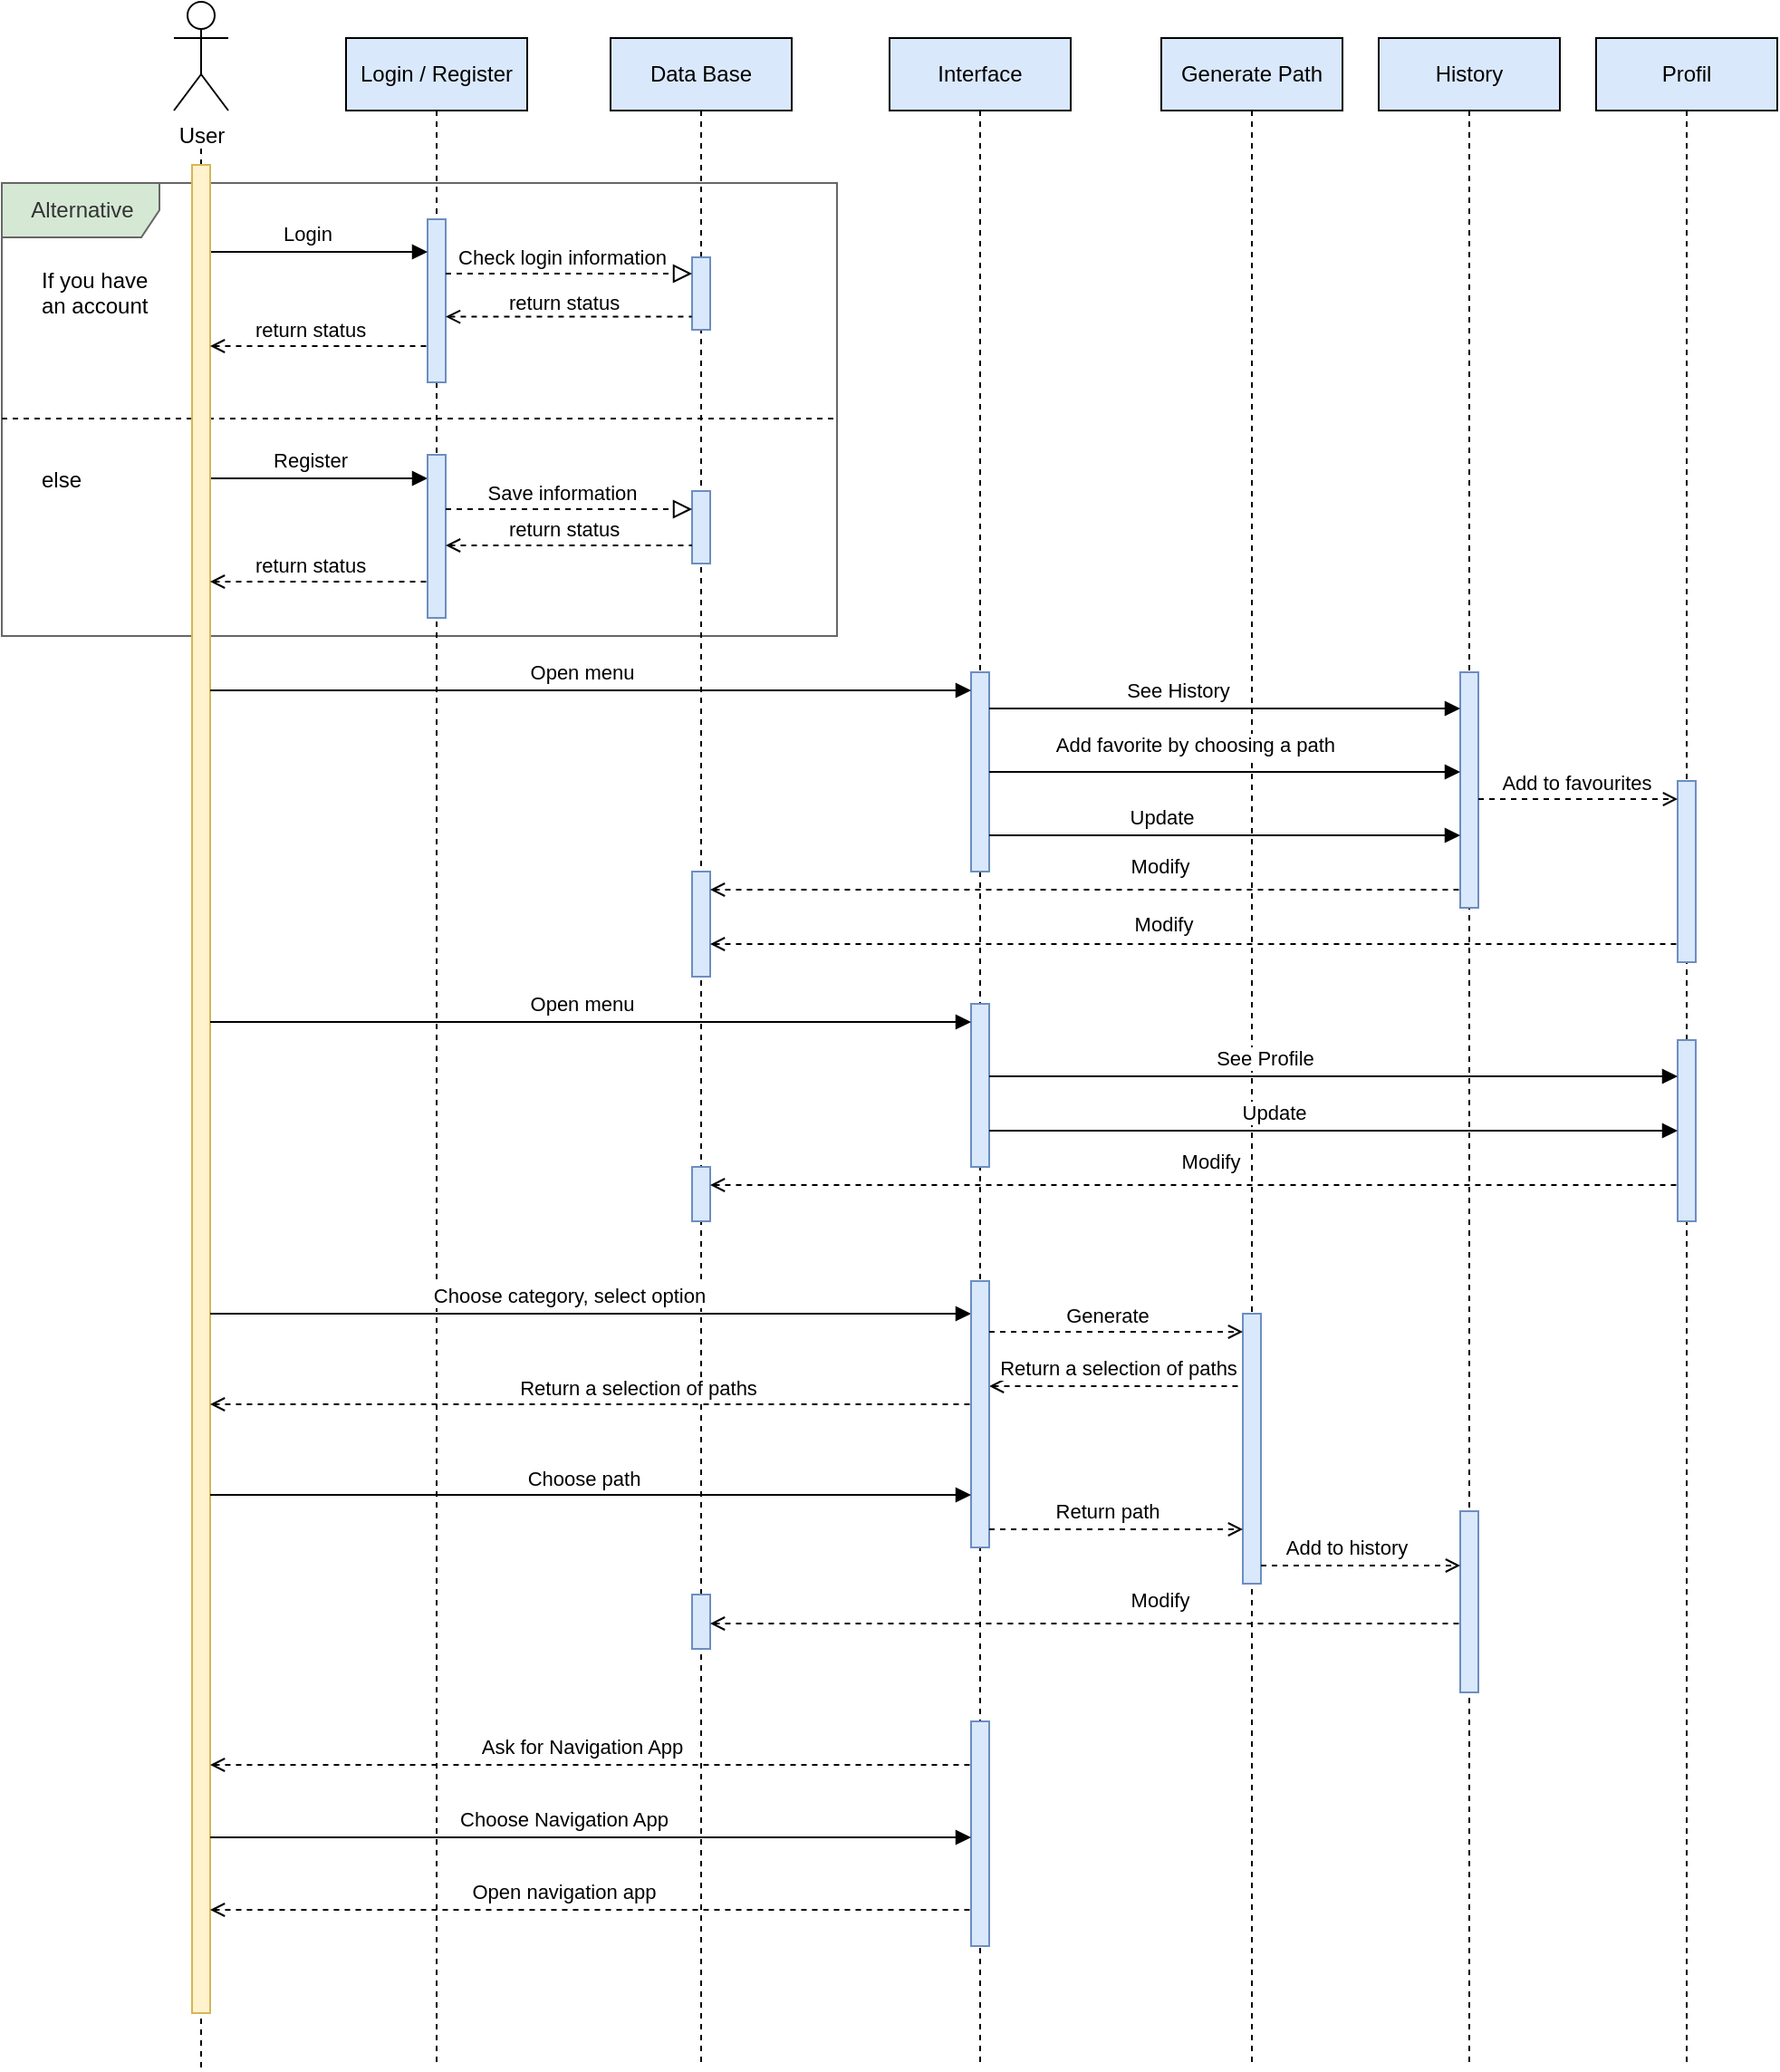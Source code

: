 <mxfile version="20.6.0" type="github">
  <diagram id="KPAEnPyNMdsMgGjbT3I9" name="Page-1">
    <mxGraphModel dx="1103" dy="587" grid="0" gridSize="10" guides="1" tooltips="1" connect="1" arrows="1" fold="1" page="1" pageScale="1" pageWidth="827" pageHeight="1169" math="0" shadow="0">
      <root>
        <mxCell id="0" />
        <mxCell id="1" parent="0" />
        <mxCell id="8Yq0o8m1YfdsQqYRWVNm-22" value="Alternative" style="shape=umlFrame;tabWidth=110;tabHeight=30;tabPosition=left;html=1;boundedLbl=1;labelInHeader=1;width=87;height=30;fillColor=#D5E8D4;fontColor=#333333;strokeColor=#666666;sketch=0;" vertex="1" parent="1">
          <mxGeometry x="10" y="120" width="461" height="250" as="geometry" />
        </mxCell>
        <mxCell id="8Yq0o8m1YfdsQqYRWVNm-23" value="If you have &#xa;an account" style="text" vertex="1" parent="8Yq0o8m1YfdsQqYRWVNm-22">
          <mxGeometry width="100" height="20" relative="1" as="geometry">
            <mxPoint x="20" y="40" as="offset" />
          </mxGeometry>
        </mxCell>
        <mxCell id="8Yq0o8m1YfdsQqYRWVNm-24" value="else" style="line;strokeWidth=1;dashed=1;labelPosition=center;verticalLabelPosition=bottom;align=left;verticalAlign=top;spacingLeft=20;spacingTop=15;" vertex="1" parent="8Yq0o8m1YfdsQqYRWVNm-22">
          <mxGeometry y="125" width="461.0" height="10" as="geometry" />
        </mxCell>
        <mxCell id="8Yq0o8m1YfdsQqYRWVNm-33" value="²²²²²" style="html=1;verticalAlign=bottom;labelBackgroundColor=none;endArrow=block;endFill=1;rounded=0;startSize=6;endSize=6;sourcePerimeterSpacing=0;targetPerimeterSpacing=0;" edge="1" parent="8Yq0o8m1YfdsQqYRWVNm-22" source="8Yq0o8m1YfdsQqYRWVNm-44">
          <mxGeometry width="160" relative="1" as="geometry">
            <mxPoint x="110" y="163" as="sourcePoint" />
            <mxPoint x="235" y="163" as="targetPoint" />
            <Array as="points">
              <mxPoint x="160" y="163" />
              <mxPoint x="190" y="163" />
            </Array>
          </mxGeometry>
        </mxCell>
        <mxCell id="8Yq0o8m1YfdsQqYRWVNm-34" value="Register" style="edgeLabel;html=1;align=center;verticalAlign=middle;resizable=0;points=[];" vertex="1" connectable="0" parent="8Yq0o8m1YfdsQqYRWVNm-33">
          <mxGeometry x="0.015" relative="1" as="geometry">
            <mxPoint x="-6" y="-10" as="offset" />
          </mxGeometry>
        </mxCell>
        <mxCell id="8Yq0o8m1YfdsQqYRWVNm-1" value="User" style="shape=umlActor;verticalLabelPosition=bottom;verticalAlign=top;html=1;" vertex="1" parent="1">
          <mxGeometry x="105" y="20" width="30" height="60" as="geometry" />
        </mxCell>
        <mxCell id="8Yq0o8m1YfdsQqYRWVNm-8" value="Profil" style="shape=umlLifeline;perimeter=lifelinePerimeter;whiteSpace=wrap;html=1;container=1;collapsible=0;recursiveResize=0;outlineConnect=0;fillColor=#DAE8FC;" vertex="1" parent="1">
          <mxGeometry x="890" y="40" width="100" height="1120" as="geometry" />
        </mxCell>
        <mxCell id="8Yq0o8m1YfdsQqYRWVNm-89" value="" style="html=1;points=[];perimeter=orthogonalPerimeter;fillColor=#dae8fc;strokeColor=#6c8ebf;" vertex="1" parent="8Yq0o8m1YfdsQqYRWVNm-8">
          <mxGeometry x="45" y="553" width="10" height="100" as="geometry" />
        </mxCell>
        <mxCell id="8Yq0o8m1YfdsQqYRWVNm-134" value="" style="html=1;points=[];perimeter=orthogonalPerimeter;fillColor=#dae8fc;strokeColor=#6c8ebf;" vertex="1" parent="8Yq0o8m1YfdsQqYRWVNm-8">
          <mxGeometry x="45" y="410" width="10" height="100" as="geometry" />
        </mxCell>
        <mxCell id="8Yq0o8m1YfdsQqYRWVNm-10" value="Data Base" style="shape=umlLifeline;perimeter=lifelinePerimeter;whiteSpace=wrap;html=1;container=1;collapsible=0;recursiveResize=0;outlineConnect=0;fillColor=#DAE8FC;" vertex="1" parent="1">
          <mxGeometry x="346" y="40" width="100" height="1120" as="geometry" />
        </mxCell>
        <mxCell id="8Yq0o8m1YfdsQqYRWVNm-11" value="" style="html=1;points=[];perimeter=orthogonalPerimeter;fillColor=#dae8fc;strokeColor=#6c8ebf;" vertex="1" parent="8Yq0o8m1YfdsQqYRWVNm-10">
          <mxGeometry x="45" y="121" width="10" height="40" as="geometry" />
        </mxCell>
        <mxCell id="8Yq0o8m1YfdsQqYRWVNm-40" value="" style="html=1;points=[];perimeter=orthogonalPerimeter;fillColor=#dae8fc;strokeColor=#6c8ebf;" vertex="1" parent="8Yq0o8m1YfdsQqYRWVNm-10">
          <mxGeometry x="45" y="250" width="10" height="40" as="geometry" />
        </mxCell>
        <mxCell id="8Yq0o8m1YfdsQqYRWVNm-104" value="" style="html=1;points=[];perimeter=orthogonalPerimeter;fillColor=#dae8fc;strokeColor=#6c8ebf;" vertex="1" parent="8Yq0o8m1YfdsQqYRWVNm-10">
          <mxGeometry x="45" y="460" width="10" height="58" as="geometry" />
        </mxCell>
        <mxCell id="8Yq0o8m1YfdsQqYRWVNm-111" value="" style="html=1;points=[];perimeter=orthogonalPerimeter;fillColor=#dae8fc;strokeColor=#6c8ebf;" vertex="1" parent="8Yq0o8m1YfdsQqYRWVNm-10">
          <mxGeometry x="45" y="623" width="10" height="30" as="geometry" />
        </mxCell>
        <mxCell id="8Yq0o8m1YfdsQqYRWVNm-128" value="" style="html=1;points=[];perimeter=orthogonalPerimeter;fillColor=#dae8fc;strokeColor=#6c8ebf;" vertex="1" parent="8Yq0o8m1YfdsQqYRWVNm-10">
          <mxGeometry x="45" y="859" width="10" height="30" as="geometry" />
        </mxCell>
        <mxCell id="8Yq0o8m1YfdsQqYRWVNm-14" value="" style="endArrow=none;dashed=1;html=1;rounded=0;targetPerimeterSpacing=0;endSize=6;startSize=6;startArrow=none;" edge="1" parent="1" source="8Yq0o8m1YfdsQqYRWVNm-44">
          <mxGeometry width="50" height="50" relative="1" as="geometry">
            <mxPoint x="120" y="720" as="sourcePoint" />
            <mxPoint x="120" y="100" as="targetPoint" />
          </mxGeometry>
        </mxCell>
        <mxCell id="8Yq0o8m1YfdsQqYRWVNm-15" value="Login / Register" style="shape=umlLifeline;perimeter=lifelinePerimeter;whiteSpace=wrap;html=1;container=1;collapsible=0;recursiveResize=0;outlineConnect=0;fillColor=#DAE8FC;strokeColor=#000000;" vertex="1" parent="1">
          <mxGeometry x="200" y="40" width="100" height="1120" as="geometry" />
        </mxCell>
        <mxCell id="8Yq0o8m1YfdsQqYRWVNm-19" value="" style="html=1;points=[];perimeter=orthogonalPerimeter;fillColor=#DAE8FC;strokeColor=#6c8ebf;" vertex="1" parent="8Yq0o8m1YfdsQqYRWVNm-15">
          <mxGeometry x="45" y="100" width="10" height="90" as="geometry" />
        </mxCell>
        <mxCell id="8Yq0o8m1YfdsQqYRWVNm-39" value="" style="html=1;points=[];perimeter=orthogonalPerimeter;fillColor=#DAE8FC;strokeColor=#6c8ebf;" vertex="1" parent="8Yq0o8m1YfdsQqYRWVNm-15">
          <mxGeometry x="45" y="230" width="10" height="90" as="geometry" />
        </mxCell>
        <mxCell id="8Yq0o8m1YfdsQqYRWVNm-17" value="Generate Path" style="shape=umlLifeline;perimeter=lifelinePerimeter;whiteSpace=wrap;html=1;container=1;collapsible=0;recursiveResize=0;outlineConnect=0;fillColor=#DAE8FC;" vertex="1" parent="1">
          <mxGeometry x="650" y="40" width="100" height="1120" as="geometry" />
        </mxCell>
        <mxCell id="8Yq0o8m1YfdsQqYRWVNm-18" value="" style="html=1;points=[];perimeter=orthogonalPerimeter;fillColor=#dae8fc;strokeColor=#6c8ebf;" vertex="1" parent="8Yq0o8m1YfdsQqYRWVNm-17">
          <mxGeometry x="45" y="704" width="10" height="149" as="geometry" />
        </mxCell>
        <mxCell id="8Yq0o8m1YfdsQqYRWVNm-20" value="²²²²²" style="html=1;verticalAlign=bottom;labelBackgroundColor=none;endArrow=block;endFill=1;rounded=0;startSize=6;endSize=6;sourcePerimeterSpacing=0;targetPerimeterSpacing=0;" edge="1" parent="1" source="8Yq0o8m1YfdsQqYRWVNm-44" target="8Yq0o8m1YfdsQqYRWVNm-19">
          <mxGeometry width="160" relative="1" as="geometry">
            <mxPoint x="120" y="158" as="sourcePoint" />
            <mxPoint x="249.5" y="158" as="targetPoint" />
            <Array as="points">
              <mxPoint x="170" y="158" />
            </Array>
          </mxGeometry>
        </mxCell>
        <mxCell id="8Yq0o8m1YfdsQqYRWVNm-21" value="Login&amp;nbsp;" style="edgeLabel;html=1;align=center;verticalAlign=middle;resizable=0;points=[];" vertex="1" connectable="0" parent="8Yq0o8m1YfdsQqYRWVNm-20">
          <mxGeometry x="0.015" relative="1" as="geometry">
            <mxPoint x="-6" y="-10" as="offset" />
          </mxGeometry>
        </mxCell>
        <mxCell id="8Yq0o8m1YfdsQqYRWVNm-25" value="" style="endArrow=block;startArrow=none;endFill=0;startFill=0;endSize=8;html=1;verticalAlign=bottom;dashed=1;labelBackgroundColor=none;rounded=0;sourcePerimeterSpacing=0;targetPerimeterSpacing=0;" edge="1" parent="1" source="8Yq0o8m1YfdsQqYRWVNm-19" target="8Yq0o8m1YfdsQqYRWVNm-11">
          <mxGeometry width="160" relative="1" as="geometry">
            <mxPoint x="255" y="173" as="sourcePoint" />
            <mxPoint x="391" y="173" as="targetPoint" />
            <Array as="points">
              <mxPoint x="290" y="170" />
            </Array>
          </mxGeometry>
        </mxCell>
        <mxCell id="8Yq0o8m1YfdsQqYRWVNm-26" value="Check login information" style="edgeLabel;html=1;align=center;verticalAlign=middle;resizable=0;points=[];" vertex="1" connectable="0" parent="8Yq0o8m1YfdsQqYRWVNm-25">
          <mxGeometry x="0.165" y="-2" relative="1" as="geometry">
            <mxPoint x="-15" y="-11" as="offset" />
          </mxGeometry>
        </mxCell>
        <mxCell id="8Yq0o8m1YfdsQqYRWVNm-27" value="" style="endArrow=none;startArrow=open;endFill=0;startFill=0;endSize=8;html=1;verticalAlign=bottom;dashed=1;labelBackgroundColor=none;rounded=0;sourcePerimeterSpacing=0;targetPerimeterSpacing=0;entryX=-0.014;entryY=0.695;entryDx=0;entryDy=0;entryPerimeter=0;" edge="1" parent="1">
          <mxGeometry width="160" relative="1" as="geometry">
            <mxPoint x="255" y="193.8" as="sourcePoint" />
            <mxPoint x="390.86" y="193.8" as="targetPoint" />
          </mxGeometry>
        </mxCell>
        <mxCell id="8Yq0o8m1YfdsQqYRWVNm-28" value="return status" style="edgeLabel;html=1;align=center;verticalAlign=middle;resizable=0;points=[];" vertex="1" connectable="0" parent="8Yq0o8m1YfdsQqYRWVNm-27">
          <mxGeometry x="0.311" y="-1" relative="1" as="geometry">
            <mxPoint x="-24" y="-9" as="offset" />
          </mxGeometry>
        </mxCell>
        <mxCell id="8Yq0o8m1YfdsQqYRWVNm-35" value="" style="endArrow=block;startArrow=none;endFill=0;startFill=0;endSize=8;html=1;verticalAlign=bottom;dashed=1;labelBackgroundColor=none;rounded=0;sourcePerimeterSpacing=0;targetPerimeterSpacing=0;" edge="1" parent="1" source="8Yq0o8m1YfdsQqYRWVNm-39" target="8Yq0o8m1YfdsQqYRWVNm-40">
          <mxGeometry width="160" relative="1" as="geometry">
            <mxPoint x="260" y="300" as="sourcePoint" />
            <mxPoint x="396" y="300" as="targetPoint" />
            <Array as="points">
              <mxPoint x="320" y="300" />
            </Array>
          </mxGeometry>
        </mxCell>
        <mxCell id="8Yq0o8m1YfdsQqYRWVNm-36" value="Save information" style="edgeLabel;html=1;align=center;verticalAlign=middle;resizable=0;points=[];" vertex="1" connectable="0" parent="8Yq0o8m1YfdsQqYRWVNm-35">
          <mxGeometry x="0.165" y="-2" relative="1" as="geometry">
            <mxPoint x="-15" y="-11" as="offset" />
          </mxGeometry>
        </mxCell>
        <mxCell id="8Yq0o8m1YfdsQqYRWVNm-37" value="" style="endArrow=none;startArrow=open;endFill=0;startFill=0;endSize=8;html=1;verticalAlign=bottom;dashed=1;labelBackgroundColor=none;rounded=0;sourcePerimeterSpacing=0;targetPerimeterSpacing=0;" edge="1" parent="1" source="8Yq0o8m1YfdsQqYRWVNm-39" target="8Yq0o8m1YfdsQqYRWVNm-40">
          <mxGeometry width="160" relative="1" as="geometry">
            <mxPoint x="260" y="320.0" as="sourcePoint" />
            <mxPoint x="395.86" y="320.0" as="targetPoint" />
            <Array as="points">
              <mxPoint x="310" y="320" />
            </Array>
          </mxGeometry>
        </mxCell>
        <mxCell id="8Yq0o8m1YfdsQqYRWVNm-38" value="return status" style="edgeLabel;html=1;align=center;verticalAlign=middle;resizable=0;points=[];" vertex="1" connectable="0" parent="8Yq0o8m1YfdsQqYRWVNm-37">
          <mxGeometry x="0.311" y="-1" relative="1" as="geometry">
            <mxPoint x="-24" y="-10" as="offset" />
          </mxGeometry>
        </mxCell>
        <mxCell id="8Yq0o8m1YfdsQqYRWVNm-41" value="History" style="shape=umlLifeline;perimeter=lifelinePerimeter;whiteSpace=wrap;html=1;container=1;collapsible=0;recursiveResize=0;outlineConnect=0;fillColor=#DAE8FC;" vertex="1" parent="1">
          <mxGeometry x="770" y="40" width="100" height="1120" as="geometry" />
        </mxCell>
        <mxCell id="8Yq0o8m1YfdsQqYRWVNm-42" value="" style="html=1;points=[];perimeter=orthogonalPerimeter;fillColor=#dae8fc;strokeColor=#6c8ebf;" vertex="1" parent="8Yq0o8m1YfdsQqYRWVNm-41">
          <mxGeometry x="45" y="350" width="10" height="130" as="geometry" />
        </mxCell>
        <mxCell id="8Yq0o8m1YfdsQqYRWVNm-124" value="" style="html=1;points=[];perimeter=orthogonalPerimeter;fillColor=#dae8fc;strokeColor=#6c8ebf;" vertex="1" parent="8Yq0o8m1YfdsQqYRWVNm-41">
          <mxGeometry x="45" y="813" width="10" height="100" as="geometry" />
        </mxCell>
        <mxCell id="8Yq0o8m1YfdsQqYRWVNm-45" value="" style="endArrow=none;dashed=1;html=1;rounded=0;sourcePerimeterSpacing=0;endSize=6;startSize=6;" edge="1" parent="1" target="8Yq0o8m1YfdsQqYRWVNm-44">
          <mxGeometry width="50" height="50" relative="1" as="geometry">
            <mxPoint x="120" y="1160" as="sourcePoint" />
            <mxPoint x="120" y="100" as="targetPoint" />
          </mxGeometry>
        </mxCell>
        <mxCell id="8Yq0o8m1YfdsQqYRWVNm-44" value="" style="html=1;points=[];perimeter=orthogonalPerimeter;fillColor=#FFF2CC;strokeColor=#d6b656;" vertex="1" parent="1">
          <mxGeometry x="115" y="110" width="10" height="1020" as="geometry" />
        </mxCell>
        <mxCell id="8Yq0o8m1YfdsQqYRWVNm-29" value="" style="endArrow=none;startArrow=open;endFill=0;startFill=0;endSize=8;html=1;verticalAlign=bottom;dashed=1;labelBackgroundColor=none;rounded=0;sourcePerimeterSpacing=0;targetPerimeterSpacing=0;" edge="1" parent="1" source="8Yq0o8m1YfdsQqYRWVNm-44" target="8Yq0o8m1YfdsQqYRWVNm-19">
          <mxGeometry width="160" relative="1" as="geometry">
            <mxPoint x="120" y="204" as="sourcePoint" />
            <mxPoint x="235.86" y="203.8" as="targetPoint" />
            <Array as="points">
              <mxPoint x="190" y="210" />
            </Array>
          </mxGeometry>
        </mxCell>
        <mxCell id="8Yq0o8m1YfdsQqYRWVNm-30" value="return status" style="edgeLabel;html=1;align=center;verticalAlign=middle;resizable=0;points=[];" vertex="1" connectable="0" parent="8Yq0o8m1YfdsQqYRWVNm-29">
          <mxGeometry x="0.311" y="-1" relative="1" as="geometry">
            <mxPoint x="-24" y="-10" as="offset" />
          </mxGeometry>
        </mxCell>
        <mxCell id="8Yq0o8m1YfdsQqYRWVNm-31" value="" style="endArrow=none;startArrow=open;endFill=0;startFill=0;endSize=8;html=1;verticalAlign=bottom;dashed=1;labelBackgroundColor=none;rounded=0;sourcePerimeterSpacing=0;targetPerimeterSpacing=0;" edge="1" parent="1" source="8Yq0o8m1YfdsQqYRWVNm-44" target="8Yq0o8m1YfdsQqYRWVNm-39">
          <mxGeometry width="160" relative="1" as="geometry">
            <mxPoint x="120" y="340" as="sourcePoint" />
            <mxPoint x="245" y="330" as="targetPoint" />
            <Array as="points">
              <mxPoint x="200" y="340" />
            </Array>
          </mxGeometry>
        </mxCell>
        <mxCell id="8Yq0o8m1YfdsQqYRWVNm-32" value="return status" style="edgeLabel;html=1;align=center;verticalAlign=middle;resizable=0;points=[];" vertex="1" connectable="0" parent="8Yq0o8m1YfdsQqYRWVNm-31">
          <mxGeometry x="0.311" y="-1" relative="1" as="geometry">
            <mxPoint x="-24" y="-10" as="offset" />
          </mxGeometry>
        </mxCell>
        <mxCell id="8Yq0o8m1YfdsQqYRWVNm-43" value="" style="html=1;verticalAlign=bottom;labelBackgroundColor=none;endArrow=block;endFill=1;rounded=0;startSize=6;endSize=6;sourcePerimeterSpacing=0;targetPerimeterSpacing=0;" edge="1" parent="1" target="8Yq0o8m1YfdsQqYRWVNm-53">
          <mxGeometry width="160" relative="1" as="geometry">
            <mxPoint x="125" y="744" as="sourcePoint" />
            <mxPoint x="545" y="744" as="targetPoint" />
            <Array as="points">
              <mxPoint x="370" y="744" />
            </Array>
          </mxGeometry>
        </mxCell>
        <mxCell id="8Yq0o8m1YfdsQqYRWVNm-46" value="Choose category, select option" style="edgeLabel;html=1;align=center;verticalAlign=middle;resizable=0;points=[];" vertex="1" connectable="0" parent="8Yq0o8m1YfdsQqYRWVNm-43">
          <mxGeometry x="-0.524" relative="1" as="geometry">
            <mxPoint x="98" y="-10" as="offset" />
          </mxGeometry>
        </mxCell>
        <mxCell id="8Yq0o8m1YfdsQqYRWVNm-47" value="" style="html=1;verticalAlign=bottom;labelBackgroundColor=none;endArrow=none;endFill=0;dashed=1;rounded=0;startSize=6;endSize=6;sourcePerimeterSpacing=0;targetPerimeterSpacing=0;startArrow=open;startFill=0;" edge="1" parent="1" target="8Yq0o8m1YfdsQqYRWVNm-18">
          <mxGeometry width="160" relative="1" as="geometry">
            <mxPoint x="555" y="784" as="sourcePoint" />
            <mxPoint x="520" y="783.58" as="targetPoint" />
            <Array as="points">
              <mxPoint x="620" y="784" />
            </Array>
          </mxGeometry>
        </mxCell>
        <mxCell id="8Yq0o8m1YfdsQqYRWVNm-48" value="Return a selection of paths" style="edgeLabel;html=1;align=center;verticalAlign=middle;resizable=0;points=[];" vertex="1" connectable="0" parent="8Yq0o8m1YfdsQqYRWVNm-47">
          <mxGeometry x="0.226" relative="1" as="geometry">
            <mxPoint x="-15" y="-10" as="offset" />
          </mxGeometry>
        </mxCell>
        <mxCell id="8Yq0o8m1YfdsQqYRWVNm-52" value="Interface" style="shape=umlLifeline;perimeter=lifelinePerimeter;whiteSpace=wrap;html=1;container=1;collapsible=0;recursiveResize=0;outlineConnect=0;fillColor=#DAE8FC;" vertex="1" parent="1">
          <mxGeometry x="500" y="40" width="100" height="1120" as="geometry" />
        </mxCell>
        <mxCell id="8Yq0o8m1YfdsQqYRWVNm-53" value="" style="html=1;points=[];perimeter=orthogonalPerimeter;fillColor=#dae8fc;strokeColor=#6c8ebf;" vertex="1" parent="8Yq0o8m1YfdsQqYRWVNm-52">
          <mxGeometry x="45" y="686" width="10" height="147" as="geometry" />
        </mxCell>
        <mxCell id="8Yq0o8m1YfdsQqYRWVNm-62" value="" style="html=1;points=[];perimeter=orthogonalPerimeter;fillColor=#dae8fc;strokeColor=#6c8ebf;" vertex="1" parent="8Yq0o8m1YfdsQqYRWVNm-52">
          <mxGeometry x="45" y="350" width="10" height="110" as="geometry" />
        </mxCell>
        <mxCell id="8Yq0o8m1YfdsQqYRWVNm-101" value="" style="html=1;points=[];perimeter=orthogonalPerimeter;fillColor=#dae8fc;strokeColor=#6c8ebf;" vertex="1" parent="8Yq0o8m1YfdsQqYRWVNm-52">
          <mxGeometry x="45" y="533" width="10" height="90" as="geometry" />
        </mxCell>
        <mxCell id="8Yq0o8m1YfdsQqYRWVNm-121" value="" style="html=1;points=[];perimeter=orthogonalPerimeter;fillColor=#dae8fc;strokeColor=#6c8ebf;" vertex="1" parent="8Yq0o8m1YfdsQqYRWVNm-52">
          <mxGeometry x="45" y="929" width="10" height="124" as="geometry" />
        </mxCell>
        <mxCell id="8Yq0o8m1YfdsQqYRWVNm-54" value="" style="html=1;verticalAlign=bottom;labelBackgroundColor=none;endArrow=open;endFill=0;dashed=1;rounded=0;startSize=6;endSize=6;sourcePerimeterSpacing=0;targetPerimeterSpacing=0;" edge="1" parent="1" target="8Yq0o8m1YfdsQqYRWVNm-18">
          <mxGeometry width="160" relative="1" as="geometry">
            <mxPoint x="555" y="754" as="sourcePoint" />
            <mxPoint x="690" y="674" as="targetPoint" />
            <Array as="points">
              <mxPoint x="630" y="754" />
            </Array>
          </mxGeometry>
        </mxCell>
        <mxCell id="8Yq0o8m1YfdsQqYRWVNm-55" value="Generate" style="edgeLabel;html=1;align=center;verticalAlign=middle;resizable=0;points=[];" vertex="1" connectable="0" parent="8Yq0o8m1YfdsQqYRWVNm-54">
          <mxGeometry x="-0.242" y="1" relative="1" as="geometry">
            <mxPoint x="12" y="-8" as="offset" />
          </mxGeometry>
        </mxCell>
        <mxCell id="8Yq0o8m1YfdsQqYRWVNm-57" value="" style="html=1;verticalAlign=bottom;labelBackgroundColor=none;endArrow=none;endFill=0;dashed=1;rounded=0;startSize=6;endSize=6;sourcePerimeterSpacing=0;targetPerimeterSpacing=0;startArrow=open;startFill=0;" edge="1" parent="1" target="8Yq0o8m1YfdsQqYRWVNm-53">
          <mxGeometry width="160" relative="1" as="geometry">
            <mxPoint x="125" y="794" as="sourcePoint" />
            <mxPoint x="545" y="794" as="targetPoint" />
            <Array as="points">
              <mxPoint x="360" y="794" />
            </Array>
          </mxGeometry>
        </mxCell>
        <mxCell id="8Yq0o8m1YfdsQqYRWVNm-58" value="Return a selection of paths" style="edgeLabel;html=1;align=center;verticalAlign=middle;resizable=0;points=[];" vertex="1" connectable="0" parent="8Yq0o8m1YfdsQqYRWVNm-57">
          <mxGeometry x="0.226" relative="1" as="geometry">
            <mxPoint x="-22" y="-9" as="offset" />
          </mxGeometry>
        </mxCell>
        <mxCell id="8Yq0o8m1YfdsQqYRWVNm-59" value="" style="html=1;verticalAlign=bottom;labelBackgroundColor=none;endArrow=block;endFill=1;rounded=0;startSize=6;endSize=6;sourcePerimeterSpacing=0;targetPerimeterSpacing=0;" edge="1" parent="1" target="8Yq0o8m1YfdsQqYRWVNm-53">
          <mxGeometry width="160" relative="1" as="geometry">
            <mxPoint x="125" y="844" as="sourcePoint" />
            <mxPoint x="545" y="844" as="targetPoint" />
            <Array as="points">
              <mxPoint x="330" y="844" />
            </Array>
          </mxGeometry>
        </mxCell>
        <mxCell id="8Yq0o8m1YfdsQqYRWVNm-60" value="Choose path" style="edgeLabel;html=1;align=center;verticalAlign=middle;resizable=0;points=[];" vertex="1" connectable="0" parent="8Yq0o8m1YfdsQqYRWVNm-59">
          <mxGeometry x="0.654" y="-3" relative="1" as="geometry">
            <mxPoint x="-142" y="-12" as="offset" />
          </mxGeometry>
        </mxCell>
        <mxCell id="8Yq0o8m1YfdsQqYRWVNm-61" value="" style="html=1;verticalAlign=bottom;labelBackgroundColor=none;endArrow=block;endFill=1;rounded=0;startSize=6;endSize=6;sourcePerimeterSpacing=0;targetPerimeterSpacing=0;" edge="1" parent="1" source="8Yq0o8m1YfdsQqYRWVNm-44" target="8Yq0o8m1YfdsQqYRWVNm-62">
          <mxGeometry width="160" relative="1" as="geometry">
            <mxPoint x="125" y="424" as="sourcePoint" />
            <mxPoint x="295" y="434" as="targetPoint" />
            <Array as="points">
              <mxPoint x="390" y="400" />
            </Array>
          </mxGeometry>
        </mxCell>
        <mxCell id="8Yq0o8m1YfdsQqYRWVNm-63" value="Open menu" style="edgeLabel;html=1;align=center;verticalAlign=middle;resizable=0;points=[];" vertex="1" connectable="0" parent="8Yq0o8m1YfdsQqYRWVNm-61">
          <mxGeometry x="0.271" y="-1" relative="1" as="geometry">
            <mxPoint x="-62" y="-11" as="offset" />
          </mxGeometry>
        </mxCell>
        <mxCell id="8Yq0o8m1YfdsQqYRWVNm-64" value="" style="html=1;verticalAlign=bottom;labelBackgroundColor=none;endArrow=block;endFill=1;rounded=0;startSize=6;endSize=6;sourcePerimeterSpacing=0;targetPerimeterSpacing=0;" edge="1" parent="1" source="8Yq0o8m1YfdsQqYRWVNm-62" target="8Yq0o8m1YfdsQqYRWVNm-42">
          <mxGeometry width="160" relative="1" as="geometry">
            <mxPoint x="410" y="284" as="sourcePoint" />
            <mxPoint x="570" y="284" as="targetPoint" />
            <Array as="points">
              <mxPoint x="640" y="410" />
            </Array>
          </mxGeometry>
        </mxCell>
        <mxCell id="8Yq0o8m1YfdsQqYRWVNm-65" value="See History" style="edgeLabel;html=1;align=center;verticalAlign=middle;resizable=0;points=[];" vertex="1" connectable="0" parent="8Yq0o8m1YfdsQqYRWVNm-64">
          <mxGeometry x="-0.201" relative="1" as="geometry">
            <mxPoint y="-10" as="offset" />
          </mxGeometry>
        </mxCell>
        <mxCell id="8Yq0o8m1YfdsQqYRWVNm-80" value="" style="html=1;verticalAlign=bottom;labelBackgroundColor=none;endArrow=block;endFill=1;rounded=0;startSize=6;endSize=6;sourcePerimeterSpacing=0;targetPerimeterSpacing=0;" edge="1" parent="1" source="8Yq0o8m1YfdsQqYRWVNm-101" target="8Yq0o8m1YfdsQqYRWVNm-89">
          <mxGeometry width="160" relative="1" as="geometry">
            <mxPoint x="555" y="729" as="sourcePoint" />
            <mxPoint x="815" y="729" as="targetPoint" />
            <Array as="points">
              <mxPoint x="780" y="613" />
            </Array>
          </mxGeometry>
        </mxCell>
        <mxCell id="8Yq0o8m1YfdsQqYRWVNm-81" value="See Profile" style="edgeLabel;html=1;align=center;verticalAlign=middle;resizable=0;points=[];" vertex="1" connectable="0" parent="8Yq0o8m1YfdsQqYRWVNm-80">
          <mxGeometry x="-0.201" relative="1" as="geometry">
            <mxPoint y="-10" as="offset" />
          </mxGeometry>
        </mxCell>
        <mxCell id="8Yq0o8m1YfdsQqYRWVNm-102" value="" style="html=1;verticalAlign=bottom;labelBackgroundColor=none;endArrow=block;endFill=1;rounded=0;startSize=6;endSize=6;sourcePerimeterSpacing=0;targetPerimeterSpacing=0;" edge="1" parent="1" source="8Yq0o8m1YfdsQqYRWVNm-62" target="8Yq0o8m1YfdsQqYRWVNm-42">
          <mxGeometry width="160" relative="1" as="geometry">
            <mxPoint x="555" y="488" as="sourcePoint" />
            <mxPoint x="815" y="488" as="targetPoint" />
            <Array as="points">
              <mxPoint x="710" y="480" />
            </Array>
          </mxGeometry>
        </mxCell>
        <mxCell id="8Yq0o8m1YfdsQqYRWVNm-103" value="Update" style="edgeLabel;html=1;align=center;verticalAlign=middle;resizable=0;points=[];" vertex="1" connectable="0" parent="8Yq0o8m1YfdsQqYRWVNm-102">
          <mxGeometry x="0.029" relative="1" as="geometry">
            <mxPoint x="-39" y="-10" as="offset" />
          </mxGeometry>
        </mxCell>
        <mxCell id="8Yq0o8m1YfdsQqYRWVNm-105" value="" style="html=1;verticalAlign=bottom;labelBackgroundColor=none;endArrow=none;endFill=0;dashed=1;rounded=0;startSize=6;endSize=6;sourcePerimeterSpacing=0;targetPerimeterSpacing=0;startArrow=open;startFill=0;" edge="1" parent="1" source="8Yq0o8m1YfdsQqYRWVNm-104" target="8Yq0o8m1YfdsQqYRWVNm-42">
          <mxGeometry width="160" relative="1" as="geometry">
            <mxPoint x="470" y="638" as="sourcePoint" />
            <mxPoint x="815" y="518" as="targetPoint" />
            <Array as="points">
              <mxPoint x="630" y="510" />
            </Array>
          </mxGeometry>
        </mxCell>
        <mxCell id="8Yq0o8m1YfdsQqYRWVNm-106" value="Modify" style="edgeLabel;html=1;align=center;verticalAlign=middle;resizable=0;points=[];" vertex="1" connectable="0" parent="8Yq0o8m1YfdsQqYRWVNm-105">
          <mxGeometry x="-0.541" y="-2" relative="1" as="geometry">
            <mxPoint x="153" y="-15" as="offset" />
          </mxGeometry>
        </mxCell>
        <mxCell id="8Yq0o8m1YfdsQqYRWVNm-107" value="" style="html=1;verticalAlign=bottom;labelBackgroundColor=none;endArrow=block;endFill=1;rounded=0;startSize=6;endSize=6;sourcePerimeterSpacing=0;targetPerimeterSpacing=0;" edge="1" parent="1" target="8Yq0o8m1YfdsQqYRWVNm-101">
          <mxGeometry width="160" relative="1" as="geometry">
            <mxPoint x="125" y="583" as="sourcePoint" />
            <mxPoint x="540" y="583" as="targetPoint" />
            <Array as="points">
              <mxPoint x="385" y="583" />
            </Array>
          </mxGeometry>
        </mxCell>
        <mxCell id="8Yq0o8m1YfdsQqYRWVNm-108" value="Open menu" style="edgeLabel;html=1;align=center;verticalAlign=middle;resizable=0;points=[];" vertex="1" connectable="0" parent="8Yq0o8m1YfdsQqYRWVNm-107">
          <mxGeometry x="0.271" y="-1" relative="1" as="geometry">
            <mxPoint x="-62" y="-11" as="offset" />
          </mxGeometry>
        </mxCell>
        <mxCell id="8Yq0o8m1YfdsQqYRWVNm-109" value="" style="html=1;verticalAlign=bottom;labelBackgroundColor=none;endArrow=block;endFill=1;rounded=0;startSize=6;endSize=6;sourcePerimeterSpacing=0;targetPerimeterSpacing=0;" edge="1" parent="1" source="8Yq0o8m1YfdsQqYRWVNm-101" target="8Yq0o8m1YfdsQqYRWVNm-89">
          <mxGeometry width="160" relative="1" as="geometry">
            <mxPoint x="565" y="523" as="sourcePoint" />
            <mxPoint x="825" y="523" as="targetPoint" />
            <Array as="points">
              <mxPoint x="730" y="643" />
            </Array>
          </mxGeometry>
        </mxCell>
        <mxCell id="8Yq0o8m1YfdsQqYRWVNm-110" value="Update" style="edgeLabel;html=1;align=center;verticalAlign=middle;resizable=0;points=[];" vertex="1" connectable="0" parent="8Yq0o8m1YfdsQqYRWVNm-109">
          <mxGeometry x="0.029" relative="1" as="geometry">
            <mxPoint x="-39" y="-10" as="offset" />
          </mxGeometry>
        </mxCell>
        <mxCell id="8Yq0o8m1YfdsQqYRWVNm-112" value="" style="html=1;verticalAlign=bottom;labelBackgroundColor=none;endArrow=none;endFill=0;dashed=1;rounded=0;startSize=6;endSize=6;sourcePerimeterSpacing=0;targetPerimeterSpacing=0;startArrow=open;startFill=0;" edge="1" parent="1" source="8Yq0o8m1YfdsQqYRWVNm-111" target="8Yq0o8m1YfdsQqYRWVNm-89">
          <mxGeometry width="160" relative="1" as="geometry">
            <mxPoint x="480" y="693" as="sourcePoint" />
            <mxPoint x="827" y="683" as="targetPoint" />
            <Array as="points">
              <mxPoint x="650" y="673" />
            </Array>
          </mxGeometry>
        </mxCell>
        <mxCell id="8Yq0o8m1YfdsQqYRWVNm-113" value="Modify" style="edgeLabel;html=1;align=center;verticalAlign=middle;resizable=0;points=[];" vertex="1" connectable="0" parent="8Yq0o8m1YfdsQqYRWVNm-112">
          <mxGeometry x="-0.541" y="-2" relative="1" as="geometry">
            <mxPoint x="153" y="-15" as="offset" />
          </mxGeometry>
        </mxCell>
        <mxCell id="8Yq0o8m1YfdsQqYRWVNm-116" value="" style="html=1;verticalAlign=bottom;labelBackgroundColor=none;endArrow=none;endFill=0;dashed=1;rounded=0;startSize=6;endSize=6;sourcePerimeterSpacing=0;targetPerimeterSpacing=0;startArrow=open;startFill=0;" edge="1" parent="1" target="8Yq0o8m1YfdsQqYRWVNm-121">
          <mxGeometry width="160" relative="1" as="geometry">
            <mxPoint x="125" y="993" as="sourcePoint" />
            <mxPoint x="630" y="819" as="targetPoint" />
            <Array as="points">
              <mxPoint x="330" y="993" />
            </Array>
          </mxGeometry>
        </mxCell>
        <mxCell id="8Yq0o8m1YfdsQqYRWVNm-117" value="Ask for Navigation App" style="edgeLabel;html=1;align=center;verticalAlign=middle;resizable=0;points=[];" vertex="1" connectable="0" parent="8Yq0o8m1YfdsQqYRWVNm-116">
          <mxGeometry x="0.204" y="-3" relative="1" as="geometry">
            <mxPoint x="-48" y="-13" as="offset" />
          </mxGeometry>
        </mxCell>
        <mxCell id="8Yq0o8m1YfdsQqYRWVNm-118" value="" style="html=1;verticalAlign=bottom;labelBackgroundColor=none;endArrow=block;endFill=1;rounded=0;startSize=6;endSize=6;sourcePerimeterSpacing=0;targetPerimeterSpacing=0;" edge="1" parent="1" target="8Yq0o8m1YfdsQqYRWVNm-121">
          <mxGeometry width="160" relative="1" as="geometry">
            <mxPoint x="125" y="1033" as="sourcePoint" />
            <mxPoint x="630" y="819" as="targetPoint" />
            <Array as="points">
              <mxPoint x="320" y="1033" />
            </Array>
          </mxGeometry>
        </mxCell>
        <mxCell id="8Yq0o8m1YfdsQqYRWVNm-119" value="Choose Navigation App" style="edgeLabel;html=1;align=center;verticalAlign=middle;resizable=0;points=[];" vertex="1" connectable="0" parent="8Yq0o8m1YfdsQqYRWVNm-118">
          <mxGeometry x="0.133" y="1" relative="1" as="geometry">
            <mxPoint x="-43" y="-9" as="offset" />
          </mxGeometry>
        </mxCell>
        <mxCell id="8Yq0o8m1YfdsQqYRWVNm-122" value="" style="html=1;verticalAlign=bottom;labelBackgroundColor=none;endArrow=open;endFill=0;dashed=1;rounded=0;startSize=6;endSize=6;sourcePerimeterSpacing=0;targetPerimeterSpacing=0;" edge="1" parent="1" source="8Yq0o8m1YfdsQqYRWVNm-53" target="8Yq0o8m1YfdsQqYRWVNm-18">
          <mxGeometry width="160" relative="1" as="geometry">
            <mxPoint x="470" y="763" as="sourcePoint" />
            <mxPoint x="630" y="763" as="targetPoint" />
            <Array as="points">
              <mxPoint x="620" y="863" />
            </Array>
          </mxGeometry>
        </mxCell>
        <mxCell id="8Yq0o8m1YfdsQqYRWVNm-123" value="Return path" style="edgeLabel;html=1;align=center;verticalAlign=middle;resizable=0;points=[];" vertex="1" connectable="0" parent="8Yq0o8m1YfdsQqYRWVNm-122">
          <mxGeometry x="0.098" y="-1" relative="1" as="geometry">
            <mxPoint x="-12" y="-11" as="offset" />
          </mxGeometry>
        </mxCell>
        <mxCell id="8Yq0o8m1YfdsQqYRWVNm-120" value="" style="html=1;verticalAlign=bottom;labelBackgroundColor=none;endArrow=open;endFill=0;dashed=1;rounded=0;startSize=6;endSize=6;sourcePerimeterSpacing=0;targetPerimeterSpacing=0;" edge="1" parent="1" source="8Yq0o8m1YfdsQqYRWVNm-18" target="8Yq0o8m1YfdsQqYRWVNm-124">
          <mxGeometry width="160" relative="1" as="geometry">
            <mxPoint x="640" y="913" as="sourcePoint" />
            <mxPoint x="760" y="863" as="targetPoint" />
            <Array as="points">
              <mxPoint x="730" y="883" />
            </Array>
          </mxGeometry>
        </mxCell>
        <mxCell id="8Yq0o8m1YfdsQqYRWVNm-125" value="Add to history" style="edgeLabel;html=1;align=center;verticalAlign=middle;resizable=0;points=[];" vertex="1" connectable="0" parent="8Yq0o8m1YfdsQqYRWVNm-120">
          <mxGeometry x="-0.148" y="-2" relative="1" as="geometry">
            <mxPoint y="-12" as="offset" />
          </mxGeometry>
        </mxCell>
        <mxCell id="8Yq0o8m1YfdsQqYRWVNm-126" value="" style="html=1;verticalAlign=bottom;labelBackgroundColor=none;endArrow=none;endFill=0;dashed=1;rounded=0;startSize=6;endSize=6;sourcePerimeterSpacing=0;targetPerimeterSpacing=0;startArrow=open;startFill=0;" edge="1" parent="1" source="8Yq0o8m1YfdsQqYRWVNm-128">
          <mxGeometry width="160" relative="1" as="geometry">
            <mxPoint x="456" y="915" as="sourcePoint" />
            <mxPoint x="815" y="915" as="targetPoint" />
            <Array as="points" />
          </mxGeometry>
        </mxCell>
        <mxCell id="8Yq0o8m1YfdsQqYRWVNm-127" value="Modify" style="edgeLabel;html=1;align=center;verticalAlign=middle;resizable=0;points=[];" vertex="1" connectable="0" parent="8Yq0o8m1YfdsQqYRWVNm-126">
          <mxGeometry x="-0.541" y="-2" relative="1" as="geometry">
            <mxPoint x="153" y="-15" as="offset" />
          </mxGeometry>
        </mxCell>
        <mxCell id="8Yq0o8m1YfdsQqYRWVNm-129" value="" style="html=1;verticalAlign=bottom;labelBackgroundColor=none;endArrow=none;endFill=0;rounded=0;startSize=6;endSize=6;sourcePerimeterSpacing=0;targetPerimeterSpacing=0;startArrow=open;startFill=0;dashed=1;" edge="1" parent="1" target="8Yq0o8m1YfdsQqYRWVNm-121">
          <mxGeometry width="160" relative="1" as="geometry">
            <mxPoint x="125" y="1073" as="sourcePoint" />
            <mxPoint x="630" y="1123" as="targetPoint" />
            <Array as="points">
              <mxPoint x="340" y="1073" />
            </Array>
          </mxGeometry>
        </mxCell>
        <mxCell id="8Yq0o8m1YfdsQqYRWVNm-130" value="Open navigation app" style="edgeLabel;html=1;align=center;verticalAlign=middle;resizable=0;points=[];" vertex="1" connectable="0" parent="8Yq0o8m1YfdsQqYRWVNm-129">
          <mxGeometry x="0.213" y="1" relative="1" as="geometry">
            <mxPoint x="-60" y="-9" as="offset" />
          </mxGeometry>
        </mxCell>
        <mxCell id="8Yq0o8m1YfdsQqYRWVNm-131" value="" style="html=1;verticalAlign=bottom;labelBackgroundColor=none;endArrow=block;endFill=1;rounded=0;startSize=6;endSize=6;sourcePerimeterSpacing=0;targetPerimeterSpacing=0;" edge="1" parent="1" source="8Yq0o8m1YfdsQqYRWVNm-62" target="8Yq0o8m1YfdsQqYRWVNm-42">
          <mxGeometry width="160" relative="1" as="geometry">
            <mxPoint x="470" y="550" as="sourcePoint" />
            <mxPoint x="630" y="550" as="targetPoint" />
          </mxGeometry>
        </mxCell>
        <mxCell id="8Yq0o8m1YfdsQqYRWVNm-132" value="Add favorite by choosing a path&amp;nbsp;" style="edgeLabel;html=1;align=center;verticalAlign=middle;resizable=0;points=[];" vertex="1" connectable="0" parent="8Yq0o8m1YfdsQqYRWVNm-131">
          <mxGeometry x="-0.286" relative="1" as="geometry">
            <mxPoint x="22" y="-15" as="offset" />
          </mxGeometry>
        </mxCell>
        <mxCell id="8Yq0o8m1YfdsQqYRWVNm-133" value="" style="html=1;verticalAlign=bottom;labelBackgroundColor=none;endArrow=open;endFill=0;dashed=1;rounded=0;startSize=6;endSize=6;sourcePerimeterSpacing=0;targetPerimeterSpacing=0;" edge="1" parent="1" source="8Yq0o8m1YfdsQqYRWVNm-42" target="8Yq0o8m1YfdsQqYRWVNm-134">
          <mxGeometry width="160" relative="1" as="geometry">
            <mxPoint x="470" y="450" as="sourcePoint" />
            <mxPoint x="1000" y="480" as="targetPoint" />
            <Array as="points">
              <mxPoint x="880" y="460" />
            </Array>
          </mxGeometry>
        </mxCell>
        <mxCell id="8Yq0o8m1YfdsQqYRWVNm-135" value="Add to favourites" style="edgeLabel;html=1;align=center;verticalAlign=middle;resizable=0;points=[];" vertex="1" connectable="0" parent="8Yq0o8m1YfdsQqYRWVNm-133">
          <mxGeometry x="0.343" y="-1" relative="1" as="geometry">
            <mxPoint x="-20" y="-10" as="offset" />
          </mxGeometry>
        </mxCell>
        <mxCell id="8Yq0o8m1YfdsQqYRWVNm-136" value="" style="html=1;verticalAlign=bottom;labelBackgroundColor=none;endArrow=none;endFill=0;dashed=1;rounded=0;startSize=6;endSize=6;sourcePerimeterSpacing=0;targetPerimeterSpacing=0;startArrow=open;startFill=0;" edge="1" parent="1" source="8Yq0o8m1YfdsQqYRWVNm-104" target="8Yq0o8m1YfdsQqYRWVNm-134">
          <mxGeometry width="160" relative="1" as="geometry">
            <mxPoint x="411" y="520" as="sourcePoint" />
            <mxPoint x="825" y="520" as="targetPoint" />
            <Array as="points">
              <mxPoint x="640" y="540" />
            </Array>
          </mxGeometry>
        </mxCell>
        <mxCell id="8Yq0o8m1YfdsQqYRWVNm-137" value="Modify" style="edgeLabel;html=1;align=center;verticalAlign=middle;resizable=0;points=[];" vertex="1" connectable="0" parent="8Yq0o8m1YfdsQqYRWVNm-136">
          <mxGeometry x="-0.541" y="-2" relative="1" as="geometry">
            <mxPoint x="127" y="-13" as="offset" />
          </mxGeometry>
        </mxCell>
      </root>
    </mxGraphModel>
  </diagram>
</mxfile>
